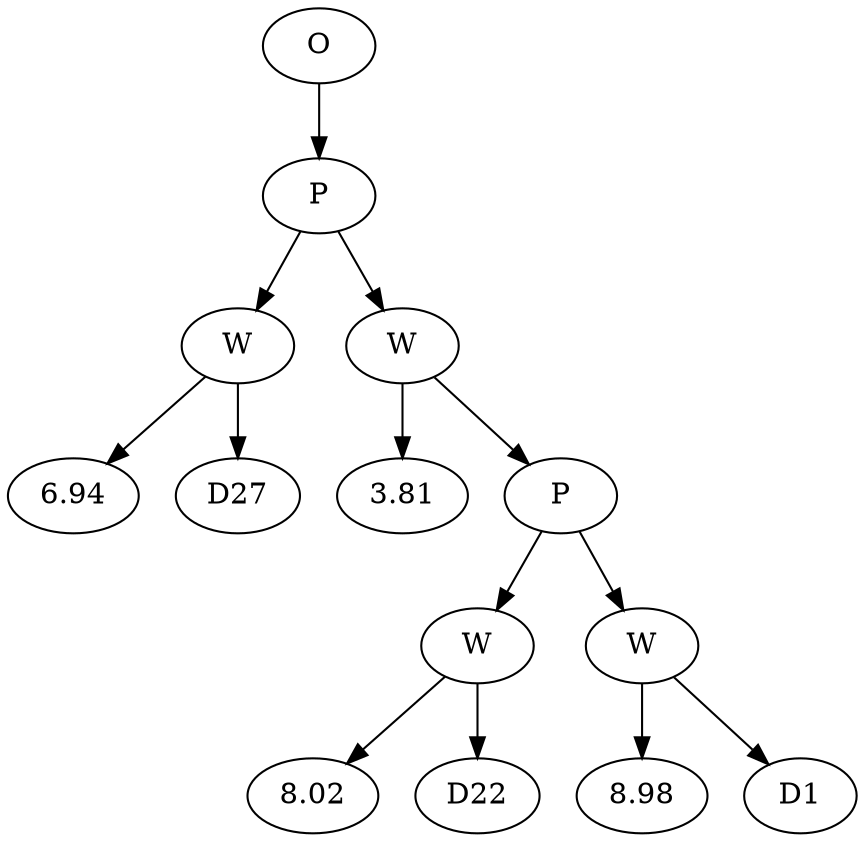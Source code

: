 // Tree
digraph {
	5280581 [label=O]
	5280582 [label=P]
	5280581 -> 5280582
	5280583 [label=W]
	5280582 -> 5280583
	5280584 [label=6.94]
	5280583 -> 5280584
	5280585 [label=D27]
	5280583 -> 5280585
	5280586 [label=W]
	5280582 -> 5280586
	5280587 [label=3.81]
	5280586 -> 5280587
	5280588 [label=P]
	5280586 -> 5280588
	5280589 [label=W]
	5280588 -> 5280589
	5280590 [label=8.02]
	5280589 -> 5280590
	5280591 [label=D22]
	5280589 -> 5280591
	5280592 [label=W]
	5280588 -> 5280592
	5280593 [label=8.98]
	5280592 -> 5280593
	5280594 [label=D1]
	5280592 -> 5280594
}
